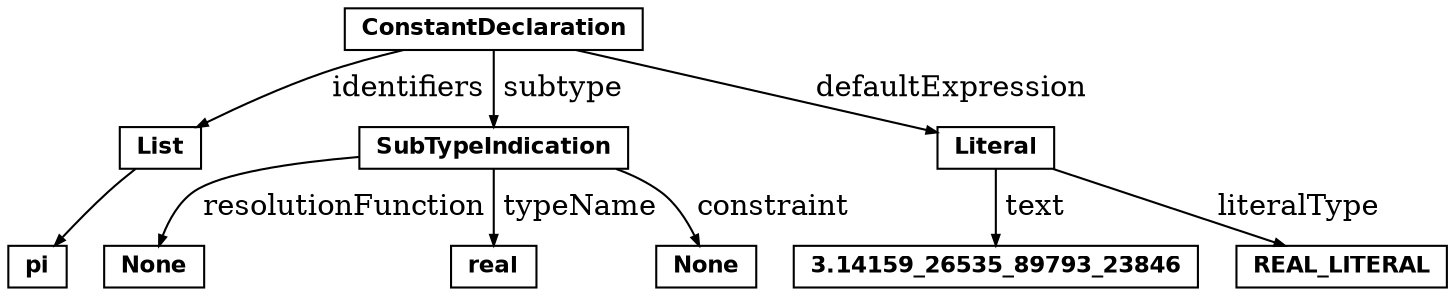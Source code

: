digraph {
	graph [ dpi = 300 ];
	ordering=out;
	ranksep=.3;
	node [shape=box, fixedsize=false, fontsize=11, fontname="Helvetica-bold", width=.25, height=.25];
	edge [arrowsize=.5, color="black"]

	ConstantDeclaration;
	List;
	pi;
	SubTypeIndication;
	resolutionFunction [label="None"];
	real; 
	constraint [label="None"];
	Literal;
	text [label="3.14159_26535_89793_23846"]
	REAL_LITERAL;

	ConstantDeclaration-> List [label=" identifiers"]
	ConstantDeclaration -> SubTypeIndication [label=" subtype"]
	List -> pi
	SubTypeIndication -> resolutionFunction [label=" resolutionFunction"]
	SubTypeIndication -> real [label=" typeName"]
	SubTypeIndication -> constraint [label=" constraint"]
	ConstantDeclaration  -> Literal [label=" defaultExpression"]
	Literal -> text [label=" text"]
	Literal -> REAL_LITERAL [label=" literalType"]
}